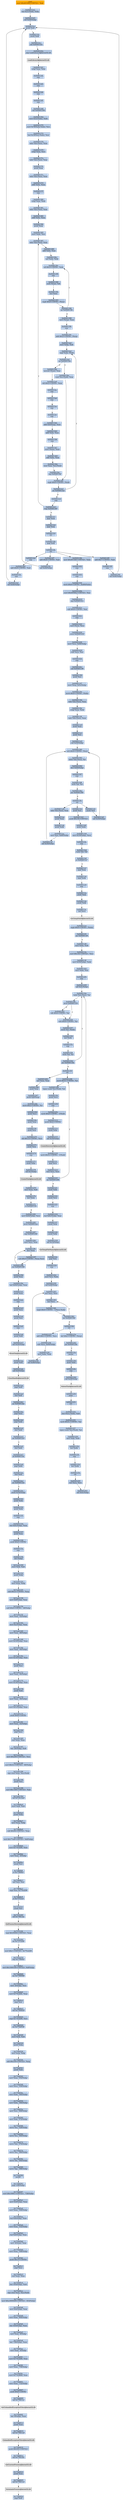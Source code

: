 digraph G {
node[shape=rectangle,style=filled,fillcolor=lightsteelblue,color=lightsteelblue]
bgcolor="transparent"
a0x004013ddmovl_0x401000UINT32_edi[label="start\nmovl $0x401000<UINT32>, %edi",fillcolor="orange",color="lightgrey"];
a0x004013e2leal_0x21edi__ebp[label="0x004013e2\nleal 0x21(%edi), %ebp"];
a0x004013e5call_0x44ebp_[label="0x004013e5\ncall 0x44(%ebp)"];
a0x004013capushl_edi[label="0x004013ca\npushl %edi"];
a0x004013cbpushl_edi[label="0x004013cb\npushl %edi"];
a0x004013cccall_0x0040143a[label="0x004013cc\ncall 0x0040143a"];
a0x0040143ajmp_LoadLibraryA_kernel32_dll[label="0x0040143a\njmp LoadLibraryA@kernel32.dll"];
LoadLibraryA_kernel32_dll[label="LoadLibraryA@kernel32.dll",fillcolor="lightgrey",color="lightgrey"];
a0x004013d1xchgl_eax_ebx[label="0x004013d1\nxchgl %eax, %ebx"];
a0x004013d2nop_[label="0x004013d2\nnop "];
a0x004013d3nop_[label="0x004013d3\nnop "];
a0x004013d4nop_[label="0x004013d4\nnop "];
a0x004013d5nop_[label="0x004013d5\nnop "];
a0x004013d6call_0x0040136d[label="0x004013d6\ncall 0x0040136d"];
a0x0040136dmovl_0x3cebx__edx[label="0x0040136d\nmovl 0x3c(%ebx), %edx"];
a0x00401370movl_0x78edxebx__esi[label="0x00401370\nmovl 0x78(%edx,%ebx), %esi"];
a0x00401374leal_0x18esiebx__esi[label="0x00401374\nleal 0x18(%esi,%ebx), %esi"];
a0x00401378lodsl_ds_esi__eax[label="0x00401378\nlodsl %ds:(%esi), %eax"];
a0x00401379xchgl_eax_ecx[label="0x00401379\nxchgl %eax, %ecx"];
a0x0040137alodsl_ds_esi__eax[label="0x0040137a\nlodsl %ds:(%esi), %eax"];
a0x0040137bpushl_eax[label="0x0040137b\npushl %eax"];
a0x0040137clodsl_ds_esi__eax[label="0x0040137c\nlodsl %ds:(%esi), %eax"];
a0x0040137daddl_ebx_eax[label="0x0040137d\naddl %ebx, %eax"];
a0x0040137fnop_[label="0x0040137f\nnop "];
a0x00401380xchgl_eax_edx[label="0x00401380\nxchgl %eax, %edx"];
a0x00401381lodsl_ds_esi__eax[label="0x00401381\nlodsl %ds:(%esi), %eax"];
a0x00401382addl_ebx_eax[label="0x00401382\naddl %ebx, %eax"];
a0x00401384pushl_eax[label="0x00401384\npushl %eax"];
a0x00401385movl_edx_esi[label="0x00401385\nmovl %edx, %esi"];
a0x00401387lodsl_ds_esi__eax[label="0x00401387\nlodsl %ds:(%esi), %eax"];
a0x00401388addl_ebx_eax[label="0x00401388\naddl %ebx, %eax"];
a0x0040138axorl_edx_edx[label="0x0040138a\nxorl %edx, %edx"];
a0x0040138croll_0x3UINT8_edx[label="0x0040138c\nroll $0x3<UINT8>, %edx"];
a0x0040138fnop_[label="0x0040138f\nnop "];
a0x00401390xorb_eax__dl[label="0x00401390\nxorb (%eax), %dl"];
a0x00401392incl_eax[label="0x00401392\nincl %eax"];
a0x00401393cmpb_0x0UINT8_eax_[label="0x00401393\ncmpb $0x0<UINT8>, (%eax)"];
a0x00401396jne_0x0040138c[label="0x00401396\njne 0x0040138c"];
a0x00401398movl_esp__eax[label="0x00401398\nmovl (%esp), %eax"];
a0x0040139bnop_[label="0x0040139b\nnop "];
a0x0040139caddl_0x2UINT8_esp_[label="0x0040139c\naddl $0x2<UINT8>, (%esp)"];
a0x004013a0movl_ebp_edi[label="0x004013a0\nmovl %ebp, %edi"];
a0x004013a2cmpl_edx_edi_[label="0x004013a2\ncmpl %edx, (%edi)"];
a0x004013a4jne_0x004013be[label="0x004013a4\njne 0x004013be"];
a0x004013bescasl_es_edi__eax[label="0x004013be\nscasl %es:(%edi), %eax"];
a0x004013bfcmpb_0x0UINT8_edi_[label="0x004013bf\ncmpb $0x0<UINT8>, (%edi)"];
a0x004013c2jne_0x004013a2[label="0x004013c2\njne 0x004013a2"];
a0x004013c4nop_[label="0x004013c4\nnop "];
a0x004013c5loop_0x00401387[label="0x004013c5\nloop 0x00401387"];
a0x004013a6movzwl_eax__eax[label="0x004013a6\nmovzwl (%eax), %eax"];
a0x004013a9shll_0x2UINT8_eax[label="0x004013a9\nshll $0x2<UINT8>, %eax"];
a0x004013acnop_[label="0x004013ac\nnop "];
a0x004013adnop_[label="0x004013ad\nnop "];
a0x004013aenop_[label="0x004013ae\nnop "];
a0x004013afnop_[label="0x004013af\nnop "];
a0x004013b0addl_0x4esp__eax[label="0x004013b0\naddl 0x4(%esp), %eax"];
a0x004013b4addl_ebx_eax[label="0x004013b4\naddl %ebx, %eax"];
a0x004013b6nop_[label="0x004013b6\nnop "];
a0x004013b7movl_eax__eax[label="0x004013b7\nmovl (%eax), %eax"];
a0x004013b9addl_ebx_eax[label="0x004013b9\naddl %ebx, %eax"];
a0x004013bbstosl_eax_es_edi_[label="0x004013bb\nstosl %eax, %es:(%edi)"];
a0x004013bcjmp_0x004013bf[label="0x004013bc\njmp 0x004013bf"];
a0x004013c7popl_eax[label="0x004013c7\npopl %eax"];
a0x004013c8popl_eax[label="0x004013c8\npopl %eax"];
a0x004013c9ret[label="0x004013c9\nret"];
a0x004013dbpopl_edi[label="0x004013db\npopl %edi"];
a0x004013dcret[label="0x004013dc\nret"];
a0x004013e8nop_[label="0x004013e8\nnop "];
a0x004013e9addl_0x9UINT8_edi[label="0x004013e9\naddl $0x9<UINT8>, %edi"];
a0x004013ecnop_[label="0x004013ec\nnop "];
a0x004013edcall_0x44ebp_[label="0x004013ed\ncall 0x44(%ebp)"];
a0x004013f0addl_0x7UINT8_edi[label="0x004013f0\naddl $0x7<UINT8>, %edi"];
a0x004013f3nop_[label="0x004013f3\nnop "];
a0x004013f4call_0x44ebp_[label="0x004013f4\ncall 0x44(%ebp)"];
a0x004013f7addl_0x8UINT8_edi[label="0x004013f7\naddl $0x8<UINT8>, %edi"];
a0x004013facall_0x44ebp_[label="0x004013fa\ncall 0x44(%ebp)"];
a0x004013fdmovl_0x401440UINT32_ebx[label="0x004013fd\nmovl $0x401440<UINT32>, %ebx"];
a0x00401402nop_[label="0x00401402\nnop "];
a0x00401403nop_[label="0x00401403\nnop "];
a0x00401404movb_0x0UINT8_0x400ebx_[label="0x00401404\nmovb $0x0<UINT8>, 0x400(%ebx)"];
a0x0040140bmovl_0x40566aUINT32_esi[label="0x0040140b\nmovl $0x40566a<UINT32>, %esi"];
a0x00401410jmp_0x0040141e[label="0x00401410\njmp 0x0040141e"];
a0x0040141esubl_0x4UINT8_esi[label="0x0040141e\nsubl $0x4<UINT8>, %esi"];
a0x00401421nop_[label="0x00401421\nnop "];
a0x00401422movl_esi__ecx[label="0x00401422\nmovl (%esi), %ecx"];
a0x00401424jecxz_0x00401433[label="0x00401424\njecxz 0x00401433"];
a0x00401426movl_ecx_0x64ebp_[label="0x00401426\nmovl %ecx, 0x64(%ebp)"];
a0x00401429subl_ecx_esi[label="0x00401429\nsubl %ecx, %esi"];
a0x0040142bnop_[label="0x0040142b\nnop "];
a0x0040142ccall_0x00401196[label="0x0040142c\ncall 0x00401196"];
a0x00401196pushl_esi[label="0x00401196\npushl %esi"];
a0x00401197movl_esp_0x5cebp_[label="0x00401197\nmovl %esp, 0x5c(%ebp)"];
a0x0040119amovb_0x0UINT8_ebx_[label="0x0040119a\nmovb $0x0<UINT8>, (%ebx)"];
a0x0040119dlodsl_ds_esi__eax[label="0x0040119d\nlodsl %ds:(%esi), %eax"];
a0x0040119exchgl_eax_edx[label="0x0040119e\nxchgl %eax, %edx"];
a0x0040119flodsl_ds_esi__eax[label="0x0040119f\nlodsl %ds:(%esi), %eax"];
a0x004011a0pushl_eax[label="0x004011a0\npushl %eax"];
a0x004011a1pushl_esi[label="0x004011a1\npushl %esi"];
a0x004011a2call_0x50ebp_[label="0x004011a2\ncall 0x50(%ebp)"];
a0x00401360rorb_0x4UINT8_esi_[label="0x00401360\nrorb $0x4<UINT8>, (%esi)"];
a0x00401363lodsb_ds_esi__al[label="0x00401363\nlodsb %ds:(%esi), %al"];
a0x00401364decl_0x64ebp_[label="0x00401364\ndecl 0x64(%ebp)"];
a0x00401367nop_[label="0x00401367\nnop "];
a0x00401368testb_al_al[label="0x00401368\ntestb %al, %al"];
a0x0040136ajne_0x00401360[label="0x0040136a\njne 0x00401360"];
a0x0040136cret[label="0x0040136c\nret"];
a0x004011a5pushl_esi[label="0x004011a5\npushl %esi"];
a0x004011a6call_0x50ebp_[label="0x004011a6\ncall 0x50(%ebp)"];
a0x004011a9lodsl_ds_esi__eax[label="0x004011a9\nlodsl %ds:(%esi), %eax"];
a0x004011aapushl_eax[label="0x004011aa\npushl %eax"];
a0x004011abpushl_edx[label="0x004011ab\npushl %edx"];
a0x004011acmovl_esi_0x60ebp_[label="0x004011ac\nmovl %esi, 0x60(%ebp)"];
a0x004011afcall_0x50ebp_[label="0x004011af\ncall 0x50(%ebp)"];
a0x004011b2pushl_esi[label="0x004011b2\npushl %esi"];
a0x004011b3pushl_0x1f4UINT32[label="0x004011b3\npushl $0x1f4<UINT32>"];
a0x004011b8pushl_ebx[label="0x004011b8\npushl %ebx"];
a0x004011b9movl_0x18ebp__ecx[label="0x004011b9\nmovl 0x18(%ebp), %ecx"];
a0x004011bcnop_[label="0x004011bc\nnop "];
a0x004011bdtestb_dl_dl[label="0x004011bd\ntestb %dl, %dl"];
a0x004011bfje_0x004011e7[label="0x004011bf\nje 0x004011e7"];
a0x004011e7popl_eax[label="0x004011e7\npopl %eax"];
a0x004011e8popl_edx[label="0x004011e8\npopl %edx"];
a0x004011e9nop_[label="0x004011e9\nnop "];
a0x004011eapushl_eax[label="0x004011ea\npushl %eax"];
a0x004011ebpushl_edx[label="0x004011eb\npushl %edx"];
a0x004011eccall_ecx[label="0x004011ec\ncall %ecx"];
GetTempPathA_kernel32_dll[label="GetTempPathA@kernel32.dll",fillcolor="lightgrey",color="lightgrey"];
a0x004011eecmpb_0x0UINT8_ebx_[label="0x004011ee\ncmpb $0x0<UINT8>, (%ebx)"];
a0x004011f1jne_0x004011f8[label="0x004011f1\njne 0x004011f8"];
a0x004011f8movl_ebx_edi[label="0x004011f8\nmovl %ebx, %edi"];
a0x004011famovl_0x1f4UINT32_ecx[label="0x004011fa\nmovl $0x1f4<UINT32>, %ecx"];
a0x004011ffmovl_0x54ebp__edx[label="0x004011ff\nmovl 0x54(%ebp), %edx"];
a0x00401202movl_ebx_esi[label="0x00401202\nmovl %ebx, %esi"];
a0x00401204nop_[label="0x00401204\nnop "];
a0x00401205call_0x4cebp_[label="0x00401205\ncall 0x4c(%ebp)"];
a0x0040134elodsb_ds_esi__al[label="0x0040134e\nlodsb %ds:(%esi), %al"];
a0x0040134fjecxz_0x00401354[label="0x0040134f\njecxz 0x00401354"];
a0x00401351rolb_0x4UINT8_al[label="0x00401351\nrolb $0x4<UINT8>, %al"];
a0x00401354rorb_0x4UINT8_al[label="0x00401354\nrorb $0x4<UINT8>, %al"];
a0x00401357movb_al_edx_[label="0x00401357\nmovb %al, (%edx)"];
a0x00401359incl_edx[label="0x00401359\nincl %edx"];
a0x0040135anop_[label="0x0040135a\nnop "];
a0x0040135btestb_al_al[label="0x0040135b\ntestb %al, %al"];
a0x0040135djne_0x0040134e[label="0x0040135d\njne 0x0040134e"];
a0x0040135fret[label="0x0040135f\nret"];
a0x00401208movb_0x5cUINT8_al[label="0x00401208\nmovb $0x5c<UINT8>, %al"];
a0x0040120arepnz_scasb_es_edi__al[label="0x0040120a\nrepnz scasb %es:(%edi), %al"];
a0x0040120cpushl_ecx[label="0x0040120c\npushl %ecx"];
a0x0040120dnop_[label="0x0040120d\nnop "];
a0x0040120emovb_0x0UINT8__1edi_[label="0x0040120e\nmovb $0x0<UINT8>, -1(%edi)"];
a0x00401212pushl_0x0UINT8[label="0x00401212\npushl $0x0<UINT8>"];
a0x00401214pushl_ebx[label="0x00401214\npushl %ebx"];
a0x00401215call_0x34ebp_[label="0x00401215\ncall 0x34(%ebp)"];
CreateDirectoryA_kernel32_dll[label="CreateDirectoryA@kernel32.dll",fillcolor="lightgrey",color="lightgrey"];
a0x00401218movb_0x5cUINT8__1edi_[label="0x00401218\nmovb $0x5c<UINT8>, -1(%edi)"];
a0x0040121cpopl_ecx[label="0x0040121c\npopl %ecx"];
a0x0040121dtestl_ecx_ecx[label="0x0040121d\ntestl %ecx, %ecx"];
a0x0040121fjne_0x00401208[label="0x0040121f\njne 0x00401208"];
a0x00401221pushl_ebx[label="0x00401221\npushl %ebx"];
a0x00401222pushl_ecx[label="0x00401222\npushl %ecx"];
a0x00401223nop_[label="0x00401223\nnop "];
a0x00401224leal_0x6cebp__eax[label="0x00401224\nleal 0x6c(%ebp), %eax"];
a0x00401227pushl_eax[label="0x00401227\npushl %eax"];
a0x00401228pushl_ebx[label="0x00401228\npushl %ebx"];
a0x00401229call_0x14ebp_[label="0x00401229\ncall 0x14(%ebp)"];
GetTempFileNameA_kernel32_dll[label="GetTempFileNameA@kernel32.dll",fillcolor="lightgrey",color="lightgrey"];
a0x0040122cpopl_esi[label="0x0040122c\npopl %esi"];
a0x0040122dnop_[label="0x0040122d\nnop "];
a0x0040122emovl_esi_edx[label="0x0040122e\nmovl %esi, %edx"];
a0x00401230call_0x48ebp_[label="0x00401230\ncall 0x48(%ebp)"];
a0x00401343xorl_ecx_ecx[label="0x00401343\nxorl %ecx, %ecx"];
a0x00401345incl_ecx[label="0x00401345\nincl %ecx"];
a0x00401346cmpb_0x0UINT8__1ecxedx_[label="0x00401346\ncmpb $0x0<UINT8>, -1(%ecx,%edx)"];
a0x0040134bjne_0x00401345[label="0x0040134b\njne 0x00401345"];
a0x0040134dret[label="0x0040134d\nret"];
a0x00401233addl_0xcUINT8_ecx[label="0x00401233\naddl $0xc<UINT8>, %ecx"];
a0x00401236subl_ecx_0x64ebp_[label="0x00401236\nsubl %ecx, 0x64(%ebp)"];
a0x00401239movl_ebx_edx[label="0x00401239\nmovl %ebx, %edx"];
a0x0040123bcall_0x48ebp_[label="0x0040123b\ncall 0x48(%ebp)"];
a0x0040123eshrl_0xcUINT8_esp_[label="0x0040123e\nshrl $0xc<UINT8>, (%esp)"];
a0x00401242jae_0x0040124a[label="0x00401242\njae 0x0040124a"];
a0x0040124apusha_[label="0x0040124a\npusha "];
a0x0040124bpushl_ebx[label="0x0040124b\npushl %ebx"];
a0x0040124cnop_[label="0x0040124c\nnop "];
a0x0040124dcall_0x28ebp_[label="0x0040124d\ncall 0x28(%ebp)"];
DeleteFileA_kernel32_dll[label="DeleteFileA@kernel32.dll",fillcolor="lightgrey",color="lightgrey"];
a0x00401250popa_[label="0x00401250\npopa "];
a0x00401251std_[label="0x00401251\nstd "];
a0x00401252leal_ecxedx__edi[label="0x00401252\nleal (%ecx,%edx), %edi"];
a0x00401255movb_0x5cUINT8_al[label="0x00401255\nmovb $0x5c<UINT8>, %al"];
a0x00401257repnz_scasb_es_edi__al[label="0x00401257\nrepnz scasb %es:(%edi), %al"];
a0x00401259movl_edi_edx[label="0x00401259\nmovl %edi, %edx"];
a0x0040125bincl_edx[label="0x0040125b\nincl %edx"];
a0x0040125cnop_[label="0x0040125c\nnop "];
a0x0040125dincl_edx[label="0x0040125d\nincl %edx"];
a0x0040125ecld_[label="0x0040125e\ncld "];
a0x0040125fxorl_ecx_ecx[label="0x0040125f\nxorl %ecx, %ecx"];
a0x00401261call_0x4cebp_[label="0x00401261\ncall 0x4c(%ebp)"];
a0x00401264xorl_eax_eax[label="0x00401264\nxorl %eax, %eax"];
a0x00401266pushl_eax[label="0x00401266\npushl %eax"];
a0x00401267pushl_0x8esp_[label="0x00401267\npushl 0x8(%esp)"];
a0x0040126bmovb_0x2UINT8_cl[label="0x0040126b\nmovb $0x2<UINT8>, %cl"];
a0x0040126dpushl_ecx[label="0x0040126d\npushl %ecx"];
a0x0040126epushl_eax[label="0x0040126e\npushl %eax"];
a0x0040126fpushl_ecx[label="0x0040126f\npushl %ecx"];
a0x00401270shll_0x1dUINT8_ecx[label="0x00401270\nshll $0x1d<UINT8>, %ecx"];
a0x00401273pushl_ecx[label="0x00401273\npushl %ecx"];
a0x00401274nop_[label="0x00401274\nnop "];
a0x00401275pushl_ebx[label="0x00401275\npushl %ebx"];
a0x00401276call_0xcebp_[label="0x00401276\ncall 0xc(%ebp)"];
CreateFileA_kernel32_dll[label="CreateFileA@kernel32.dll",fillcolor="lightgrey",color="lightgrey"];
a0x00401279movl_eax_edi[label="0x00401279\nmovl %eax, %edi"];
a0x0040127bincl_eax[label="0x0040127b\nincl %eax"];
a0x0040127cje_0x0040133e[label="0x0040127c\nje 0x0040133e"];
a0x00401282movl_0x64ebp__ecx[label="0x00401282\nmovl 0x64(%ebp), %ecx"];
a0x00401285jecxz_0x004012aa[label="0x00401285\njecxz 0x004012aa"];
a0x00401287jmp_0x00401294[label="0x00401287\njmp 0x00401294"];
a0x00401294movl_ecx_eax[label="0x00401294\nmovl %ecx, %eax"];
a0x00401296decl_eax[label="0x00401296\ndecl %eax"];
a0x00401297rorb_0x3UINT8_eaxesi_[label="0x00401297\nrorb $0x3<UINT8>, (%eax,%esi)"];
a0x0040129bjne_0x00401296[label="0x0040129b\njne 0x00401296"];
a0x0040129dpushl_eax[label="0x0040129d\npushl %eax"];
a0x0040129eleal_0x64ebp__eax[label="0x0040129e\nleal 0x64(%ebp), %eax"];
a0x004012a1pushl_eax[label="0x004012a1\npushl %eax"];
a0x004012a2nop_[label="0x004012a2\nnop "];
a0x004012a3pushl_ecx[label="0x004012a3\npushl %ecx"];
a0x004012a4pushl_esi[label="0x004012a4\npushl %esi"];
a0x004012a5nop_[label="0x004012a5\nnop "];
a0x004012a6pushl_edi[label="0x004012a6\npushl %edi"];
a0x004012a7call_0x24ebp_[label="0x004012a7\ncall 0x24(%ebp)"];
WriteFile_kernel32_dll[label="WriteFile@kernel32.dll",fillcolor="lightgrey",color="lightgrey"];
a0x004012aapushl_edi[label="0x004012aa\npushl %edi"];
a0x004012abcall_0x4ebp_[label="0x004012ab\ncall 0x4(%ebp)"];
CloseHandle_kernel32_dll[label="CloseHandle@kernel32.dll",fillcolor="lightgrey",color="lightgrey"];
a0x004012aepopl_edi[label="0x004012ae\npopl %edi"];
a0x004012afshrl_edi[label="0x004012af\nshrl %edi"];
a0x004012b1jae_0x004012be[label="0x004012b1\njae 0x004012be"];
a0x004012bepopl_eax[label="0x004012be\npopl %eax"];
a0x004012bfpopl_edx[label="0x004012bf\npopl %edx"];
a0x004012c0shrl_edi[label="0x004012c0\nshrl %edi"];
a0x004012c2jae_0x004012e5[label="0x004012c2\njae 0x004012e5"];
a0x004012e5shrl_edi[label="0x004012e5\nshrl %edi"];
a0x004012e7jb_0x0040133e[label="0x004012e7\njb 0x0040133e"];
a0x004012e9popl_edx[label="0x004012e9\npopl %edx"];
a0x004012eashrl_edi[label="0x004012ea\nshrl %edi"];
a0x004012ecjae_0x0040132e[label="0x004012ec\njae 0x0040132e"];
a0x0040132epushl_0x54ebp_[label="0x0040132e\npushl 0x54(%ebp)"];
a0x00401331pushl_edx[label="0x00401331\npushl %edx"];
a0x00401332pushl_ebx[label="0x00401332\npushl %ebx"];
a0x00401333nop_[label="0x00401333\nnop "];
a0x00401334leal_0x6cebp__eax[label="0x00401334\nleal 0x6c(%ebp), %eax"];
a0x00401337pushl_eax[label="0x00401337\npushl %eax"];
a0x00401338pushl_0x0UINT8[label="0x00401338\npushl $0x0<UINT8>"];
a0x0040133anop_[label="0x0040133a\nnop "];
a0x0040133bcall_ebp_[label="0x0040133b\ncall (%ebp)"];
a0x7ca41150movl_edi_edi[label="0x7ca41150\nmovl %edi, %edi"];
a0x7ca41152pushl_ebp[label="0x7ca41152\npushl %ebp"];
a0x7ca41153movl_esp_ebp[label="0x7ca41153\nmovl %esp, %ebp"];
a0x7ca41155subl_0x3cUINT8_esp[label="0x7ca41155\nsubl $0x3c<UINT8>, %esp"];
a0x7ca41158movl_0x8ebp__eax[label="0x7ca41158\nmovl 0x8(%ebp), %eax"];
a0x7ca4115bandl_0x0UINT8__28ebp_[label="0x7ca4115b\nandl $0x0<UINT8>, -28(%ebp)"];
a0x7ca4115fmovl_eax__52ebp_[label="0x7ca4115f\nmovl %eax, -52(%ebp)"];
a0x7ca41162movl_0xcebp__eax[label="0x7ca41162\nmovl 0xc(%ebp), %eax"];
a0x7ca41165movl_eax__48ebp_[label="0x7ca41165\nmovl %eax, -48(%ebp)"];
a0x7ca41168movl_0x10ebp__eax[label="0x7ca41168\nmovl 0x10(%ebp), %eax"];
a0x7ca4116bmovl_eax__44ebp_[label="0x7ca4116b\nmovl %eax, -44(%ebp)"];
a0x7ca4116emovl_0x14ebp__eax[label="0x7ca4116e\nmovl 0x14(%ebp), %eax"];
a0x7ca41171pushl_esi[label="0x7ca41171\npushl %esi"];
a0x7ca41172movl_eax__40ebp_[label="0x7ca41172\nmovl %eax, -40(%ebp)"];
a0x7ca41175movl_0x18ebp__eax[label="0x7ca41175\nmovl 0x18(%ebp), %eax"];
a0x7ca41178pushl_edi[label="0x7ca41178\npushl %edi"];
a0x7ca41179movl_eax__36ebp_[label="0x7ca41179\nmovl %eax, -36(%ebp)"];
a0x7ca4117cmovl_0x1cebp__eax[label="0x7ca4117c\nmovl 0x1c(%ebp), %eax"];
a0x7ca4117fpushl_0x6UINT8[label="0x7ca4117f\npushl $0x6<UINT8>"];
a0x7ca41181movl_eax__32ebp_[label="0x7ca41181\nmovl %eax, -32(%ebp)"];
a0x7ca41184popl_ecx[label="0x7ca41184\npopl %ecx"];
a0x7ca41185xorl_eax_eax[label="0x7ca41185\nxorl %eax, %eax"];
a0x7ca41187leal__24ebp__edi[label="0x7ca41187\nleal -24(%ebp), %edi"];
a0x7ca4118amovl_0x200UINT32_esi[label="0x7ca4118a\nmovl $0x200<UINT32>, %esi"];
a0x7ca4118fmovl_0x3cUINT32__60ebp_[label="0x7ca4118f\nmovl $0x3c<UINT32>, -60(%ebp)"];
a0x7ca41196repz_stosl_eax_es_edi_[label="0x7ca41196\nrepz stosl %eax, %es:(%edi)"];
a0x7ca41198pushl_esi[label="0x7ca41198\npushl %esi"];
a0x7ca41199movl_0x1400UINT32_edi[label="0x7ca41199\nmovl $0x1400<UINT32>, %edi"];
a0x7ca4119ecall_0x7c9c1be0[label="0x7ca4119e\ncall 0x7c9c1be0"];
a0x77f668a4movl_edi_edi[label="0x77f668a4\nmovl %edi, %edi"];
a0x77f668a6pushl_ebp[label="0x77f668a6\npushl %ebp"];
a0x77f668a7movl_esp_ebp[label="0x77f668a7\nmovl %esp, %ebp"];
a0x77f668a9subl_0x94UINT32_esp[label="0x77f668a9\nsubl $0x94<UINT32>, %esp"];
a0x77f668aftestl_0x77edfUINT32_0x8ebp_[label="0x77f668af\ntestl $0x77edf<UINT32>, 0x8(%ebp)"];
a0x77f668b6movl_0x77fcd280_eax[label="0x77f668b6\nmovl 0x77fcd280, %eax"];
a0x77f668bbmovl_eax__4ebp_[label="0x77f668bb\nmovl %eax, -4(%ebp)"];
a0x77f668bepushl_esi[label="0x77f668be\npushl %esi"];
a0x77f668bfje_0x77f668cf[label="0x77f668bf\nje 0x77f668cf"];
a0x77f668c1xorl_esi_esi[label="0x77f668c1\nxorl %esi, %esi"];
a0x77f668c3cmpl_esi_0x77fcd290[label="0x77f668c3\ncmpl %esi, 0x77fcd290"];
a0x77f668c9je_0x77f721ef[label="0x77f668c9\nje 0x77f721ef"];
a0x77f721efpushl_esi[label="0x77f721ef\npushl %esi"];
a0x77f721f0call_0x77f613ac[label="0x77f721f0\ncall 0x77f613ac"];
GetProcessVersion_kernel32_dll[label="GetProcessVersion@kernel32.dll",fillcolor="lightgrey",color="lightgrey"];
a0x77f721f6cmpl_0x50000UINT32_eax[label="0x77f721f6\ncmpl $0x50000<UINT32>, %eax"];
a0x77f721fbjae_0x77f72266[label="0x77f721fb\njae 0x77f72266"];
a0x77f72266movl_0x1UINT32_0x77fcd290[label="0x77f72266\nmovl $0x1<UINT32>, 0x77fcd290"];
a0x77f72270jmp_0x77f668cf[label="0x77f72270\njmp 0x77f668cf"];
a0x77f668cftestl_0x1000100UINT32_0x8ebp_[label="0x77f668cf\ntestl $0x1000100<UINT32>, 0x8(%ebp)"];
a0x77f668d6jne_0x77f80908[label="0x77f668d6\njne 0x77f80908"];
a0x77f668dcmovl__4ebp__ecx[label="0x77f668dc\nmovl -4(%ebp), %ecx"];
a0x77f668dfmovl_0x77fcd28c_eax[label="0x77f668df\nmovl 0x77fcd28c, %eax"];
a0x77f668e4popl_esi[label="0x77f668e4\npopl %esi"];
a0x77f668e5call_0x77f64020[label="0x77f668e5\ncall 0x77f64020"];
a0x77f64020cmpl_0x77fcd280_ecx[label="0x77f64020\ncmpl 0x77fcd280, %ecx"];
a0x77f64026jne_0x77fa6536[label="0x77f64026\njne 0x77fa6536"];
a0x77fa6536movl_edi_edi[label="0x77fa6536\nmovl %edi, %edi"];
a0x77fa6538pushl_ebp[label="0x77fa6538\npushl %ebp"];
a0x77fa6539movl_esp_ebp[label="0x77fa6539\nmovl %esp, %ebp"];
a0x77fa653bsubl_0x330UINT32_esp[label="0x77fa653b\nsubl $0x330<UINT32>, %esp"];
a0x77fa6541pushl_edi[label="0x77fa6541\npushl %edi"];
a0x77fa6542movl_eax__552ebp_[label="0x77fa6542\nmovl %eax, -552(%ebp)"];
a0x77fa6548movl_ecx__556ebp_[label="0x77fa6548\nmovl %ecx, -556(%ebp)"];
a0x77fa654emovl_edx__560ebp_[label="0x77fa654e\nmovl %edx, -560(%ebp)"];
a0x77fa6554movl_ebx__564ebp_[label="0x77fa6554\nmovl %ebx, -564(%ebp)"];
a0x77fa655amovl_esi__568ebp_[label="0x77fa655a\nmovl %esi, -568(%ebp)"];
a0x77fa6560movl_edi__572ebp_[label="0x77fa6560\nmovl %edi, -572(%ebp)"];
a0x77fa6566movw_ss__528ebp_[label="0x77fa6566\nmovw %ss, -528(%ebp)"];
a0x77fa656dmovw_cs__540ebp_[label="0x77fa656d\nmovw %cs, -540(%ebp)"];
a0x77fa6574movw_ds__576ebp_[label="0x77fa6574\nmovw %ds, -576(%ebp)"];
a0x77fa657bmovw_es__580ebp_[label="0x77fa657b\nmovw %es, -580(%ebp)"];
a0x77fa6582movw_fs__584ebp_[label="0x77fa6582\nmovw %fs, -584(%ebp)"];
a0x77fa6589movw_gs__588ebp_[label="0x77fa6589\nmovw %gs, -588(%ebp)"];
a0x77fa6590pushfl_[label="0x77fa6590\npushfl "];
a0x77fa6591popl__536ebp_[label="0x77fa6591\npopl -536(%ebp)"];
a0x77fa6597movl_0x10001UINT32__728ebp_[label="0x77fa6597\nmovl $0x10001<UINT32>, -728(%ebp)"];
a0x77fa65a1movl_0x4ebp__eax[label="0x77fa65a1\nmovl 0x4(%ebp), %eax"];
a0x77fa65a4movl_eax__544ebp_[label="0x77fa65a4\nmovl %eax, -544(%ebp)"];
a0x77fa65aaleal_0x4ebp__eax[label="0x77fa65aa\nleal 0x4(%ebp), %eax"];
a0x77fa65admovl_eax__532ebp_[label="0x77fa65ad\nmovl %eax, -532(%ebp)"];
a0x77fa65b3leal_0x4ebp__eax[label="0x77fa65b3\nleal 0x4(%ebp), %eax"];
a0x77fa65b6movl__4eax__eax[label="0x77fa65b6\nmovl -4(%eax), %eax"];
a0x77fa65b9movl_eax__548ebp_[label="0x77fa65b9\nmovl %eax, -548(%ebp)"];
a0x77fa65bfpushl_0x14UINT8[label="0x77fa65bf\npushl $0x14<UINT8>"];
a0x77fa65c1popl_ecx[label="0x77fa65c1\npopl %ecx"];
a0x77fa65c2xorl_eax_eax[label="0x77fa65c2\nxorl %eax, %eax"];
a0x77fa65c4leal__816ebp__edi[label="0x77fa65c4\nleal -816(%ebp), %edi"];
a0x77fa65carepz_stosl_eax_es_edi_[label="0x77fa65ca\nrepz stosl %eax, %es:(%edi)"];
a0x77fa65ccmovl_0xc0000409UINT32__816ebp_[label="0x77fa65cc\nmovl $0xc0000409<UINT32>, -816(%ebp)"];
a0x77fa65d6movl_0x4ebp__eax[label="0x77fa65d6\nmovl 0x4(%ebp), %eax"];
a0x77fa65d9movl_eax__804ebp_[label="0x77fa65d9\nmovl %eax, -804(%ebp)"];
a0x77fa65dfleal__816ebp__eax[label="0x77fa65df\nleal -816(%ebp), %eax"];
a0x77fa65e5movl_eax__8ebp_[label="0x77fa65e5\nmovl %eax, -8(%ebp)"];
a0x77fa65e8leal__728ebp__eax[label="0x77fa65e8\nleal -728(%ebp), %eax"];
a0x77fa65eemovl_eax__4ebp_[label="0x77fa65ee\nmovl %eax, -4(%ebp)"];
a0x77fa65f1movl_0x77fcd280_eax[label="0x77fa65f1\nmovl 0x77fcd280, %eax"];
a0x77fa65f6movl_eax__736ebp_[label="0x77fa65f6\nmovl %eax, -736(%ebp)"];
a0x77fa65fcmovl_0x77fcd6b8_eax[label="0x77fa65fc\nmovl 0x77fcd6b8, %eax"];
a0x77fa6601movl_eax__732ebp_[label="0x77fa6601\nmovl %eax, -732(%ebp)"];
a0x77fa6607pushl_0x0UINT8[label="0x77fa6607\npushl $0x0<UINT8>"];
a0x77fa6609call_0x77f611cc[label="0x77fa6609\ncall 0x77f611cc"];
SetUnhandledExceptionFilter_kernel32_dll[label="SetUnhandledExceptionFilter@kernel32.dll",fillcolor="lightgrey",color="lightgrey"];
a0x77fa660fleal__8ebp__eax[label="0x77fa660f\nleal -8(%ebp), %eax"];
a0x77fa6612pushl_eax[label="0x77fa6612\npushl %eax"];
a0x77fa6613call_0x77f611c8[label="0x77fa6613\ncall 0x77f611c8"];
UnhandledExceptionFilter_kernel32_dll[label="UnhandledExceptionFilter@kernel32.dll",fillcolor="lightgrey",color="lightgrey"];
a0x77fa6619pushl_0x502UINT32[label="0x77fa6619\npushl $0x502<UINT32>"];
a0x77fa661ecall_0x77f6145c[label="0x77fa661e\ncall 0x77f6145c"];
GetCurrentProcess_kernel32_dll[label="GetCurrentProcess@kernel32.dll",fillcolor="lightgrey",color="lightgrey"];
a0x77fa6624pushl_eax[label="0x77fa6624\npushl %eax"];
a0x77fa6625call_0x77f611c4[label="0x77fa6625\ncall 0x77f611c4"];
TerminateProcess_kernel32_dll[label="TerminateProcess@kernel32.dll",fillcolor="lightgrey",color="lightgrey"];
a0x77fa662bpopl_edi[label="0x77fa662b\npopl %edi"];
a0x004013ddmovl_0x401000UINT32_edi -> a0x004013e2leal_0x21edi__ebp [color="#000000"];
a0x004013e2leal_0x21edi__ebp -> a0x004013e5call_0x44ebp_ [color="#000000"];
a0x004013e5call_0x44ebp_ -> a0x004013capushl_edi [color="#000000"];
a0x004013capushl_edi -> a0x004013cbpushl_edi [color="#000000"];
a0x004013cbpushl_edi -> a0x004013cccall_0x0040143a [color="#000000"];
a0x004013cccall_0x0040143a -> a0x0040143ajmp_LoadLibraryA_kernel32_dll [color="#000000"];
a0x0040143ajmp_LoadLibraryA_kernel32_dll -> LoadLibraryA_kernel32_dll [color="#000000"];
LoadLibraryA_kernel32_dll -> a0x004013d1xchgl_eax_ebx [color="#000000"];
a0x004013d1xchgl_eax_ebx -> a0x004013d2nop_ [color="#000000"];
a0x004013d2nop_ -> a0x004013d3nop_ [color="#000000"];
a0x004013d3nop_ -> a0x004013d4nop_ [color="#000000"];
a0x004013d4nop_ -> a0x004013d5nop_ [color="#000000"];
a0x004013d5nop_ -> a0x004013d6call_0x0040136d [color="#000000"];
a0x004013d6call_0x0040136d -> a0x0040136dmovl_0x3cebx__edx [color="#000000"];
a0x0040136dmovl_0x3cebx__edx -> a0x00401370movl_0x78edxebx__esi [color="#000000"];
a0x00401370movl_0x78edxebx__esi -> a0x00401374leal_0x18esiebx__esi [color="#000000"];
a0x00401374leal_0x18esiebx__esi -> a0x00401378lodsl_ds_esi__eax [color="#000000"];
a0x00401378lodsl_ds_esi__eax -> a0x00401379xchgl_eax_ecx [color="#000000"];
a0x00401379xchgl_eax_ecx -> a0x0040137alodsl_ds_esi__eax [color="#000000"];
a0x0040137alodsl_ds_esi__eax -> a0x0040137bpushl_eax [color="#000000"];
a0x0040137bpushl_eax -> a0x0040137clodsl_ds_esi__eax [color="#000000"];
a0x0040137clodsl_ds_esi__eax -> a0x0040137daddl_ebx_eax [color="#000000"];
a0x0040137daddl_ebx_eax -> a0x0040137fnop_ [color="#000000"];
a0x0040137fnop_ -> a0x00401380xchgl_eax_edx [color="#000000"];
a0x00401380xchgl_eax_edx -> a0x00401381lodsl_ds_esi__eax [color="#000000"];
a0x00401381lodsl_ds_esi__eax -> a0x00401382addl_ebx_eax [color="#000000"];
a0x00401382addl_ebx_eax -> a0x00401384pushl_eax [color="#000000"];
a0x00401384pushl_eax -> a0x00401385movl_edx_esi [color="#000000"];
a0x00401385movl_edx_esi -> a0x00401387lodsl_ds_esi__eax [color="#000000"];
a0x00401387lodsl_ds_esi__eax -> a0x00401388addl_ebx_eax [color="#000000"];
a0x00401388addl_ebx_eax -> a0x0040138axorl_edx_edx [color="#000000"];
a0x0040138axorl_edx_edx -> a0x0040138croll_0x3UINT8_edx [color="#000000"];
a0x0040138croll_0x3UINT8_edx -> a0x0040138fnop_ [color="#000000"];
a0x0040138fnop_ -> a0x00401390xorb_eax__dl [color="#000000"];
a0x00401390xorb_eax__dl -> a0x00401392incl_eax [color="#000000"];
a0x00401392incl_eax -> a0x00401393cmpb_0x0UINT8_eax_ [color="#000000"];
a0x00401393cmpb_0x0UINT8_eax_ -> a0x00401396jne_0x0040138c [color="#000000"];
a0x00401396jne_0x0040138c -> a0x0040138croll_0x3UINT8_edx [color="#000000",label="T"];
a0x00401396jne_0x0040138c -> a0x00401398movl_esp__eax [color="#000000",label="F"];
a0x00401398movl_esp__eax -> a0x0040139bnop_ [color="#000000"];
a0x0040139bnop_ -> a0x0040139caddl_0x2UINT8_esp_ [color="#000000"];
a0x0040139caddl_0x2UINT8_esp_ -> a0x004013a0movl_ebp_edi [color="#000000"];
a0x004013a0movl_ebp_edi -> a0x004013a2cmpl_edx_edi_ [color="#000000"];
a0x004013a2cmpl_edx_edi_ -> a0x004013a4jne_0x004013be [color="#000000"];
a0x004013a4jne_0x004013be -> a0x004013bescasl_es_edi__eax [color="#000000",label="T"];
a0x004013bescasl_es_edi__eax -> a0x004013bfcmpb_0x0UINT8_edi_ [color="#000000"];
a0x004013bfcmpb_0x0UINT8_edi_ -> a0x004013c2jne_0x004013a2 [color="#000000"];
a0x004013c2jne_0x004013a2 -> a0x004013a2cmpl_edx_edi_ [color="#000000",label="T"];
a0x004013c2jne_0x004013a2 -> a0x004013c4nop_ [color="#000000",label="F"];
a0x004013c4nop_ -> a0x004013c5loop_0x00401387 [color="#000000"];
a0x004013c5loop_0x00401387 -> a0x00401387lodsl_ds_esi__eax [color="#000000",label="T"];
a0x004013a4jne_0x004013be -> a0x004013a6movzwl_eax__eax [color="#000000",label="F"];
a0x004013a6movzwl_eax__eax -> a0x004013a9shll_0x2UINT8_eax [color="#000000"];
a0x004013a9shll_0x2UINT8_eax -> a0x004013acnop_ [color="#000000"];
a0x004013acnop_ -> a0x004013adnop_ [color="#000000"];
a0x004013adnop_ -> a0x004013aenop_ [color="#000000"];
a0x004013aenop_ -> a0x004013afnop_ [color="#000000"];
a0x004013afnop_ -> a0x004013b0addl_0x4esp__eax [color="#000000"];
a0x004013b0addl_0x4esp__eax -> a0x004013b4addl_ebx_eax [color="#000000"];
a0x004013b4addl_ebx_eax -> a0x004013b6nop_ [color="#000000"];
a0x004013b6nop_ -> a0x004013b7movl_eax__eax [color="#000000"];
a0x004013b7movl_eax__eax -> a0x004013b9addl_ebx_eax [color="#000000"];
a0x004013b9addl_ebx_eax -> a0x004013bbstosl_eax_es_edi_ [color="#000000"];
a0x004013bbstosl_eax_es_edi_ -> a0x004013bcjmp_0x004013bf [color="#000000"];
a0x004013bcjmp_0x004013bf -> a0x004013bfcmpb_0x0UINT8_edi_ [color="#000000"];
a0x004013c5loop_0x00401387 -> a0x004013c7popl_eax [color="#000000",label="F"];
a0x004013c7popl_eax -> a0x004013c8popl_eax [color="#000000"];
a0x004013c8popl_eax -> a0x004013c9ret [color="#000000"];
a0x004013c9ret -> a0x004013dbpopl_edi [color="#000000"];
a0x004013dbpopl_edi -> a0x004013dcret [color="#000000"];
a0x004013dcret -> a0x004013e8nop_ [color="#000000"];
a0x004013e8nop_ -> a0x004013e9addl_0x9UINT8_edi [color="#000000"];
a0x004013e9addl_0x9UINT8_edi -> a0x004013ecnop_ [color="#000000"];
a0x004013ecnop_ -> a0x004013edcall_0x44ebp_ [color="#000000"];
a0x004013edcall_0x44ebp_ -> a0x004013capushl_edi [color="#000000"];
a0x004013dcret -> a0x004013f0addl_0x7UINT8_edi [color="#000000"];
a0x004013f0addl_0x7UINT8_edi -> a0x004013f3nop_ [color="#000000"];
a0x004013f3nop_ -> a0x004013f4call_0x44ebp_ [color="#000000"];
a0x004013f4call_0x44ebp_ -> a0x004013capushl_edi [color="#000000"];
a0x004013dcret -> a0x004013f7addl_0x8UINT8_edi [color="#000000"];
a0x004013f7addl_0x8UINT8_edi -> a0x004013facall_0x44ebp_ [color="#000000"];
a0x004013facall_0x44ebp_ -> a0x004013capushl_edi [color="#000000"];
a0x004013dcret -> a0x004013fdmovl_0x401440UINT32_ebx [color="#000000"];
a0x004013fdmovl_0x401440UINT32_ebx -> a0x00401402nop_ [color="#000000"];
a0x00401402nop_ -> a0x00401403nop_ [color="#000000"];
a0x00401403nop_ -> a0x00401404movb_0x0UINT8_0x400ebx_ [color="#000000"];
a0x00401404movb_0x0UINT8_0x400ebx_ -> a0x0040140bmovl_0x40566aUINT32_esi [color="#000000"];
a0x0040140bmovl_0x40566aUINT32_esi -> a0x00401410jmp_0x0040141e [color="#000000"];
a0x00401410jmp_0x0040141e -> a0x0040141esubl_0x4UINT8_esi [color="#000000"];
a0x0040141esubl_0x4UINT8_esi -> a0x00401421nop_ [color="#000000"];
a0x00401421nop_ -> a0x00401422movl_esi__ecx [color="#000000"];
a0x00401422movl_esi__ecx -> a0x00401424jecxz_0x00401433 [color="#000000"];
a0x00401424jecxz_0x00401433 -> a0x00401426movl_ecx_0x64ebp_ [color="#000000",label="F"];
a0x00401426movl_ecx_0x64ebp_ -> a0x00401429subl_ecx_esi [color="#000000"];
a0x00401429subl_ecx_esi -> a0x0040142bnop_ [color="#000000"];
a0x0040142bnop_ -> a0x0040142ccall_0x00401196 [color="#000000"];
a0x0040142ccall_0x00401196 -> a0x00401196pushl_esi [color="#000000"];
a0x00401196pushl_esi -> a0x00401197movl_esp_0x5cebp_ [color="#000000"];
a0x00401197movl_esp_0x5cebp_ -> a0x0040119amovb_0x0UINT8_ebx_ [color="#000000"];
a0x0040119amovb_0x0UINT8_ebx_ -> a0x0040119dlodsl_ds_esi__eax [color="#000000"];
a0x0040119dlodsl_ds_esi__eax -> a0x0040119exchgl_eax_edx [color="#000000"];
a0x0040119exchgl_eax_edx -> a0x0040119flodsl_ds_esi__eax [color="#000000"];
a0x0040119flodsl_ds_esi__eax -> a0x004011a0pushl_eax [color="#000000"];
a0x004011a0pushl_eax -> a0x004011a1pushl_esi [color="#000000"];
a0x004011a1pushl_esi -> a0x004011a2call_0x50ebp_ [color="#000000"];
a0x004011a2call_0x50ebp_ -> a0x00401360rorb_0x4UINT8_esi_ [color="#000000"];
a0x00401360rorb_0x4UINT8_esi_ -> a0x00401363lodsb_ds_esi__al [color="#000000"];
a0x00401363lodsb_ds_esi__al -> a0x00401364decl_0x64ebp_ [color="#000000"];
a0x00401364decl_0x64ebp_ -> a0x00401367nop_ [color="#000000"];
a0x00401367nop_ -> a0x00401368testb_al_al [color="#000000"];
a0x00401368testb_al_al -> a0x0040136ajne_0x00401360 [color="#000000"];
a0x0040136ajne_0x00401360 -> a0x0040136cret [color="#000000",label="F"];
a0x0040136cret -> a0x004011a5pushl_esi [color="#000000"];
a0x004011a5pushl_esi -> a0x004011a6call_0x50ebp_ [color="#000000"];
a0x004011a6call_0x50ebp_ -> a0x00401360rorb_0x4UINT8_esi_ [color="#000000"];
a0x0040136cret -> a0x004011a9lodsl_ds_esi__eax [color="#000000"];
a0x004011a9lodsl_ds_esi__eax -> a0x004011aapushl_eax [color="#000000"];
a0x004011aapushl_eax -> a0x004011abpushl_edx [color="#000000"];
a0x004011abpushl_edx -> a0x004011acmovl_esi_0x60ebp_ [color="#000000"];
a0x004011acmovl_esi_0x60ebp_ -> a0x004011afcall_0x50ebp_ [color="#000000"];
a0x004011afcall_0x50ebp_ -> a0x00401360rorb_0x4UINT8_esi_ [color="#000000"];
a0x0040136cret -> a0x004011b2pushl_esi [color="#000000"];
a0x004011b2pushl_esi -> a0x004011b3pushl_0x1f4UINT32 [color="#000000"];
a0x004011b3pushl_0x1f4UINT32 -> a0x004011b8pushl_ebx [color="#000000"];
a0x004011b8pushl_ebx -> a0x004011b9movl_0x18ebp__ecx [color="#000000"];
a0x004011b9movl_0x18ebp__ecx -> a0x004011bcnop_ [color="#000000"];
a0x004011bcnop_ -> a0x004011bdtestb_dl_dl [color="#000000"];
a0x004011bdtestb_dl_dl -> a0x004011bfje_0x004011e7 [color="#000000"];
a0x004011bfje_0x004011e7 -> a0x004011e7popl_eax [color="#000000",label="T"];
a0x004011e7popl_eax -> a0x004011e8popl_edx [color="#000000"];
a0x004011e8popl_edx -> a0x004011e9nop_ [color="#000000"];
a0x004011e9nop_ -> a0x004011eapushl_eax [color="#000000"];
a0x004011eapushl_eax -> a0x004011ebpushl_edx [color="#000000"];
a0x004011ebpushl_edx -> a0x004011eccall_ecx [color="#000000"];
a0x004011eccall_ecx -> GetTempPathA_kernel32_dll [color="#000000"];
GetTempPathA_kernel32_dll -> a0x004011eecmpb_0x0UINT8_ebx_ [color="#000000"];
a0x004011eecmpb_0x0UINT8_ebx_ -> a0x004011f1jne_0x004011f8 [color="#000000"];
a0x004011f1jne_0x004011f8 -> a0x004011f8movl_ebx_edi [color="#000000",label="T"];
a0x004011f8movl_ebx_edi -> a0x004011famovl_0x1f4UINT32_ecx [color="#000000"];
a0x004011famovl_0x1f4UINT32_ecx -> a0x004011ffmovl_0x54ebp__edx [color="#000000"];
a0x004011ffmovl_0x54ebp__edx -> a0x00401202movl_ebx_esi [color="#000000"];
a0x00401202movl_ebx_esi -> a0x00401204nop_ [color="#000000"];
a0x00401204nop_ -> a0x00401205call_0x4cebp_ [color="#000000"];
a0x00401205call_0x4cebp_ -> a0x0040134elodsb_ds_esi__al [color="#000000"];
a0x0040134elodsb_ds_esi__al -> a0x0040134fjecxz_0x00401354 [color="#000000"];
a0x0040134fjecxz_0x00401354 -> a0x00401351rolb_0x4UINT8_al [color="#000000",label="F"];
a0x00401351rolb_0x4UINT8_al -> a0x00401354rorb_0x4UINT8_al [color="#000000"];
a0x00401354rorb_0x4UINT8_al -> a0x00401357movb_al_edx_ [color="#000000"];
a0x00401357movb_al_edx_ -> a0x00401359incl_edx [color="#000000"];
a0x00401359incl_edx -> a0x0040135anop_ [color="#000000"];
a0x0040135anop_ -> a0x0040135btestb_al_al [color="#000000"];
a0x0040135btestb_al_al -> a0x0040135djne_0x0040134e [color="#000000"];
a0x0040135djne_0x0040134e -> a0x0040134elodsb_ds_esi__al [color="#000000",label="T"];
a0x0040135djne_0x0040134e -> a0x0040135fret [color="#000000",label="F"];
a0x0040135fret -> a0x00401208movb_0x5cUINT8_al [color="#000000"];
a0x00401208movb_0x5cUINT8_al -> a0x0040120arepnz_scasb_es_edi__al [color="#000000"];
a0x0040120arepnz_scasb_es_edi__al -> a0x0040120cpushl_ecx [color="#000000"];
a0x0040120cpushl_ecx -> a0x0040120dnop_ [color="#000000"];
a0x0040120dnop_ -> a0x0040120emovb_0x0UINT8__1edi_ [color="#000000"];
a0x0040120emovb_0x0UINT8__1edi_ -> a0x00401212pushl_0x0UINT8 [color="#000000"];
a0x00401212pushl_0x0UINT8 -> a0x00401214pushl_ebx [color="#000000"];
a0x00401214pushl_ebx -> a0x00401215call_0x34ebp_ [color="#000000"];
a0x00401215call_0x34ebp_ -> CreateDirectoryA_kernel32_dll [color="#000000"];
CreateDirectoryA_kernel32_dll -> a0x00401218movb_0x5cUINT8__1edi_ [color="#000000"];
a0x00401218movb_0x5cUINT8__1edi_ -> a0x0040121cpopl_ecx [color="#000000"];
a0x0040121cpopl_ecx -> a0x0040121dtestl_ecx_ecx [color="#000000"];
a0x0040121dtestl_ecx_ecx -> a0x0040121fjne_0x00401208 [color="#000000"];
a0x0040121fjne_0x00401208 -> a0x00401208movb_0x5cUINT8_al [color="#000000",label="T"];
a0x0040121fjne_0x00401208 -> a0x00401221pushl_ebx [color="#000000",label="F"];
a0x00401221pushl_ebx -> a0x00401222pushl_ecx [color="#000000"];
a0x00401222pushl_ecx -> a0x00401223nop_ [color="#000000"];
a0x00401223nop_ -> a0x00401224leal_0x6cebp__eax [color="#000000"];
a0x00401224leal_0x6cebp__eax -> a0x00401227pushl_eax [color="#000000"];
a0x00401227pushl_eax -> a0x00401228pushl_ebx [color="#000000"];
a0x00401228pushl_ebx -> a0x00401229call_0x14ebp_ [color="#000000"];
a0x00401229call_0x14ebp_ -> GetTempFileNameA_kernel32_dll [color="#000000"];
GetTempFileNameA_kernel32_dll -> a0x0040122cpopl_esi [color="#000000"];
a0x0040122cpopl_esi -> a0x0040122dnop_ [color="#000000"];
a0x0040122dnop_ -> a0x0040122emovl_esi_edx [color="#000000"];
a0x0040122emovl_esi_edx -> a0x00401230call_0x48ebp_ [color="#000000"];
a0x00401230call_0x48ebp_ -> a0x00401343xorl_ecx_ecx [color="#000000"];
a0x00401343xorl_ecx_ecx -> a0x00401345incl_ecx [color="#000000"];
a0x00401345incl_ecx -> a0x00401346cmpb_0x0UINT8__1ecxedx_ [color="#000000"];
a0x00401346cmpb_0x0UINT8__1ecxedx_ -> a0x0040134bjne_0x00401345 [color="#000000"];
a0x0040134bjne_0x00401345 -> a0x00401345incl_ecx [color="#000000",label="T"];
a0x0040134bjne_0x00401345 -> a0x0040134dret [color="#000000",label="F"];
a0x0040134dret -> a0x00401233addl_0xcUINT8_ecx [color="#000000"];
a0x00401233addl_0xcUINT8_ecx -> a0x00401236subl_ecx_0x64ebp_ [color="#000000"];
a0x00401236subl_ecx_0x64ebp_ -> a0x00401239movl_ebx_edx [color="#000000"];
a0x00401239movl_ebx_edx -> a0x0040123bcall_0x48ebp_ [color="#000000"];
a0x0040123bcall_0x48ebp_ -> a0x00401343xorl_ecx_ecx [color="#000000"];
a0x0040134dret -> a0x0040123eshrl_0xcUINT8_esp_ [color="#000000"];
a0x0040123eshrl_0xcUINT8_esp_ -> a0x00401242jae_0x0040124a [color="#000000"];
a0x00401242jae_0x0040124a -> a0x0040124apusha_ [color="#000000",label="T"];
a0x0040124apusha_ -> a0x0040124bpushl_ebx [color="#000000"];
a0x0040124bpushl_ebx -> a0x0040124cnop_ [color="#000000"];
a0x0040124cnop_ -> a0x0040124dcall_0x28ebp_ [color="#000000"];
a0x0040124dcall_0x28ebp_ -> DeleteFileA_kernel32_dll [color="#000000"];
DeleteFileA_kernel32_dll -> a0x00401250popa_ [color="#000000"];
a0x00401250popa_ -> a0x00401251std_ [color="#000000"];
a0x00401251std_ -> a0x00401252leal_ecxedx__edi [color="#000000"];
a0x00401252leal_ecxedx__edi -> a0x00401255movb_0x5cUINT8_al [color="#000000"];
a0x00401255movb_0x5cUINT8_al -> a0x00401257repnz_scasb_es_edi__al [color="#000000"];
a0x00401257repnz_scasb_es_edi__al -> a0x00401259movl_edi_edx [color="#000000"];
a0x00401259movl_edi_edx -> a0x0040125bincl_edx [color="#000000"];
a0x0040125bincl_edx -> a0x0040125cnop_ [color="#000000"];
a0x0040125cnop_ -> a0x0040125dincl_edx [color="#000000"];
a0x0040125dincl_edx -> a0x0040125ecld_ [color="#000000"];
a0x0040125ecld_ -> a0x0040125fxorl_ecx_ecx [color="#000000"];
a0x0040125fxorl_ecx_ecx -> a0x00401261call_0x4cebp_ [color="#000000"];
a0x00401261call_0x4cebp_ -> a0x0040134elodsb_ds_esi__al [color="#000000"];
a0x0040134fjecxz_0x00401354 -> a0x00401354rorb_0x4UINT8_al [color="#000000",label="T"];
a0x0040135fret -> a0x00401264xorl_eax_eax [color="#000000"];
a0x00401264xorl_eax_eax -> a0x00401266pushl_eax [color="#000000"];
a0x00401266pushl_eax -> a0x00401267pushl_0x8esp_ [color="#000000"];
a0x00401267pushl_0x8esp_ -> a0x0040126bmovb_0x2UINT8_cl [color="#000000"];
a0x0040126bmovb_0x2UINT8_cl -> a0x0040126dpushl_ecx [color="#000000"];
a0x0040126dpushl_ecx -> a0x0040126epushl_eax [color="#000000"];
a0x0040126epushl_eax -> a0x0040126fpushl_ecx [color="#000000"];
a0x0040126fpushl_ecx -> a0x00401270shll_0x1dUINT8_ecx [color="#000000"];
a0x00401270shll_0x1dUINT8_ecx -> a0x00401273pushl_ecx [color="#000000"];
a0x00401273pushl_ecx -> a0x00401274nop_ [color="#000000"];
a0x00401274nop_ -> a0x00401275pushl_ebx [color="#000000"];
a0x00401275pushl_ebx -> a0x00401276call_0xcebp_ [color="#000000"];
a0x00401276call_0xcebp_ -> CreateFileA_kernel32_dll [color="#000000"];
CreateFileA_kernel32_dll -> a0x00401279movl_eax_edi [color="#000000"];
a0x00401279movl_eax_edi -> a0x0040127bincl_eax [color="#000000"];
a0x0040127bincl_eax -> a0x0040127cje_0x0040133e [color="#000000"];
a0x0040127cje_0x0040133e -> a0x00401282movl_0x64ebp__ecx [color="#000000",label="F"];
a0x00401282movl_0x64ebp__ecx -> a0x00401285jecxz_0x004012aa [color="#000000"];
a0x00401285jecxz_0x004012aa -> a0x00401287jmp_0x00401294 [color="#000000",label="F"];
a0x00401287jmp_0x00401294 -> a0x00401294movl_ecx_eax [color="#000000"];
a0x00401294movl_ecx_eax -> a0x00401296decl_eax [color="#000000"];
a0x00401296decl_eax -> a0x00401297rorb_0x3UINT8_eaxesi_ [color="#000000"];
a0x00401297rorb_0x3UINT8_eaxesi_ -> a0x0040129bjne_0x00401296 [color="#000000"];
a0x0040129bjne_0x00401296 -> a0x00401296decl_eax [color="#000000",label="T"];
a0x0040129bjne_0x00401296 -> a0x0040129dpushl_eax [color="#000000",label="F"];
a0x0040129dpushl_eax -> a0x0040129eleal_0x64ebp__eax [color="#000000"];
a0x0040129eleal_0x64ebp__eax -> a0x004012a1pushl_eax [color="#000000"];
a0x004012a1pushl_eax -> a0x004012a2nop_ [color="#000000"];
a0x004012a2nop_ -> a0x004012a3pushl_ecx [color="#000000"];
a0x004012a3pushl_ecx -> a0x004012a4pushl_esi [color="#000000"];
a0x004012a4pushl_esi -> a0x004012a5nop_ [color="#000000"];
a0x004012a5nop_ -> a0x004012a6pushl_edi [color="#000000"];
a0x004012a6pushl_edi -> a0x004012a7call_0x24ebp_ [color="#000000"];
a0x004012a7call_0x24ebp_ -> WriteFile_kernel32_dll [color="#000000"];
WriteFile_kernel32_dll -> a0x004012aapushl_edi [color="#000000"];
a0x004012aapushl_edi -> a0x004012abcall_0x4ebp_ [color="#000000"];
a0x004012abcall_0x4ebp_ -> CloseHandle_kernel32_dll [color="#000000"];
CloseHandle_kernel32_dll -> a0x004012aepopl_edi [color="#000000"];
a0x004012aepopl_edi -> a0x004012afshrl_edi [color="#000000"];
a0x004012afshrl_edi -> a0x004012b1jae_0x004012be [color="#000000"];
a0x004012b1jae_0x004012be -> a0x004012bepopl_eax [color="#000000",label="T"];
a0x004012bepopl_eax -> a0x004012bfpopl_edx [color="#000000"];
a0x004012bfpopl_edx -> a0x004012c0shrl_edi [color="#000000"];
a0x004012c0shrl_edi -> a0x004012c2jae_0x004012e5 [color="#000000"];
a0x004012c2jae_0x004012e5 -> a0x004012e5shrl_edi [color="#000000",label="T"];
a0x004012e5shrl_edi -> a0x004012e7jb_0x0040133e [color="#000000"];
a0x004012e7jb_0x0040133e -> a0x004012e9popl_edx [color="#000000",label="F"];
a0x004012e9popl_edx -> a0x004012eashrl_edi [color="#000000"];
a0x004012eashrl_edi -> a0x004012ecjae_0x0040132e [color="#000000"];
a0x004012ecjae_0x0040132e -> a0x0040132epushl_0x54ebp_ [color="#000000",label="T"];
a0x0040132epushl_0x54ebp_ -> a0x00401331pushl_edx [color="#000000"];
a0x00401331pushl_edx -> a0x00401332pushl_ebx [color="#000000"];
a0x00401332pushl_ebx -> a0x00401333nop_ [color="#000000"];
a0x00401333nop_ -> a0x00401334leal_0x6cebp__eax [color="#000000"];
a0x00401334leal_0x6cebp__eax -> a0x00401337pushl_eax [color="#000000"];
a0x00401337pushl_eax -> a0x00401338pushl_0x0UINT8 [color="#000000"];
a0x00401338pushl_0x0UINT8 -> a0x0040133anop_ [color="#000000"];
a0x0040133anop_ -> a0x0040133bcall_ebp_ [color="#000000"];
a0x0040133bcall_ebp_ -> a0x7ca41150movl_edi_edi [color="#000000"];
a0x7ca41150movl_edi_edi -> a0x7ca41152pushl_ebp [color="#000000"];
a0x7ca41152pushl_ebp -> a0x7ca41153movl_esp_ebp [color="#000000"];
a0x7ca41153movl_esp_ebp -> a0x7ca41155subl_0x3cUINT8_esp [color="#000000"];
a0x7ca41155subl_0x3cUINT8_esp -> a0x7ca41158movl_0x8ebp__eax [color="#000000"];
a0x7ca41158movl_0x8ebp__eax -> a0x7ca4115bandl_0x0UINT8__28ebp_ [color="#000000"];
a0x7ca4115bandl_0x0UINT8__28ebp_ -> a0x7ca4115fmovl_eax__52ebp_ [color="#000000"];
a0x7ca4115fmovl_eax__52ebp_ -> a0x7ca41162movl_0xcebp__eax [color="#000000"];
a0x7ca41162movl_0xcebp__eax -> a0x7ca41165movl_eax__48ebp_ [color="#000000"];
a0x7ca41165movl_eax__48ebp_ -> a0x7ca41168movl_0x10ebp__eax [color="#000000"];
a0x7ca41168movl_0x10ebp__eax -> a0x7ca4116bmovl_eax__44ebp_ [color="#000000"];
a0x7ca4116bmovl_eax__44ebp_ -> a0x7ca4116emovl_0x14ebp__eax [color="#000000"];
a0x7ca4116emovl_0x14ebp__eax -> a0x7ca41171pushl_esi [color="#000000"];
a0x7ca41171pushl_esi -> a0x7ca41172movl_eax__40ebp_ [color="#000000"];
a0x7ca41172movl_eax__40ebp_ -> a0x7ca41175movl_0x18ebp__eax [color="#000000"];
a0x7ca41175movl_0x18ebp__eax -> a0x7ca41178pushl_edi [color="#000000"];
a0x7ca41178pushl_edi -> a0x7ca41179movl_eax__36ebp_ [color="#000000"];
a0x7ca41179movl_eax__36ebp_ -> a0x7ca4117cmovl_0x1cebp__eax [color="#000000"];
a0x7ca4117cmovl_0x1cebp__eax -> a0x7ca4117fpushl_0x6UINT8 [color="#000000"];
a0x7ca4117fpushl_0x6UINT8 -> a0x7ca41181movl_eax__32ebp_ [color="#000000"];
a0x7ca41181movl_eax__32ebp_ -> a0x7ca41184popl_ecx [color="#000000"];
a0x7ca41184popl_ecx -> a0x7ca41185xorl_eax_eax [color="#000000"];
a0x7ca41185xorl_eax_eax -> a0x7ca41187leal__24ebp__edi [color="#000000"];
a0x7ca41187leal__24ebp__edi -> a0x7ca4118amovl_0x200UINT32_esi [color="#000000"];
a0x7ca4118amovl_0x200UINT32_esi -> a0x7ca4118fmovl_0x3cUINT32__60ebp_ [color="#000000"];
a0x7ca4118fmovl_0x3cUINT32__60ebp_ -> a0x7ca41196repz_stosl_eax_es_edi_ [color="#000000"];
a0x7ca41196repz_stosl_eax_es_edi_ -> a0x7ca41198pushl_esi [color="#000000"];
a0x7ca41198pushl_esi -> a0x7ca41199movl_0x1400UINT32_edi [color="#000000"];
a0x7ca41199movl_0x1400UINT32_edi -> a0x7ca4119ecall_0x7c9c1be0 [color="#000000"];
a0x7ca4119ecall_0x7c9c1be0 -> a0x77f668a4movl_edi_edi [color="#000000"];
a0x77f668a4movl_edi_edi -> a0x77f668a6pushl_ebp [color="#000000"];
a0x77f668a6pushl_ebp -> a0x77f668a7movl_esp_ebp [color="#000000"];
a0x77f668a7movl_esp_ebp -> a0x77f668a9subl_0x94UINT32_esp [color="#000000"];
a0x77f668a9subl_0x94UINT32_esp -> a0x77f668aftestl_0x77edfUINT32_0x8ebp_ [color="#000000"];
a0x77f668aftestl_0x77edfUINT32_0x8ebp_ -> a0x77f668b6movl_0x77fcd280_eax [color="#000000"];
a0x77f668b6movl_0x77fcd280_eax -> a0x77f668bbmovl_eax__4ebp_ [color="#000000"];
a0x77f668bbmovl_eax__4ebp_ -> a0x77f668bepushl_esi [color="#000000"];
a0x77f668bepushl_esi -> a0x77f668bfje_0x77f668cf [color="#000000"];
a0x77f668bfje_0x77f668cf -> a0x77f668c1xorl_esi_esi [color="#000000",label="F"];
a0x77f668c1xorl_esi_esi -> a0x77f668c3cmpl_esi_0x77fcd290 [color="#000000"];
a0x77f668c3cmpl_esi_0x77fcd290 -> a0x77f668c9je_0x77f721ef [color="#000000"];
a0x77f668c9je_0x77f721ef -> a0x77f721efpushl_esi [color="#000000",label="T"];
a0x77f721efpushl_esi -> a0x77f721f0call_0x77f613ac [color="#000000"];
a0x77f721f0call_0x77f613ac -> GetProcessVersion_kernel32_dll [color="#000000"];
GetProcessVersion_kernel32_dll -> a0x77f721f6cmpl_0x50000UINT32_eax [color="#000000"];
a0x77f721f6cmpl_0x50000UINT32_eax -> a0x77f721fbjae_0x77f72266 [color="#000000"];
a0x77f721fbjae_0x77f72266 -> a0x77f72266movl_0x1UINT32_0x77fcd290 [color="#000000",label="T"];
a0x77f72266movl_0x1UINT32_0x77fcd290 -> a0x77f72270jmp_0x77f668cf [color="#000000"];
a0x77f72270jmp_0x77f668cf -> a0x77f668cftestl_0x1000100UINT32_0x8ebp_ [color="#000000"];
a0x77f668cftestl_0x1000100UINT32_0x8ebp_ -> a0x77f668d6jne_0x77f80908 [color="#000000"];
a0x77f668d6jne_0x77f80908 -> a0x77f668dcmovl__4ebp__ecx [color="#000000",label="F"];
a0x77f668dcmovl__4ebp__ecx -> a0x77f668dfmovl_0x77fcd28c_eax [color="#000000"];
a0x77f668dfmovl_0x77fcd28c_eax -> a0x77f668e4popl_esi [color="#000000"];
a0x77f668e4popl_esi -> a0x77f668e5call_0x77f64020 [color="#000000"];
a0x77f668e5call_0x77f64020 -> a0x77f64020cmpl_0x77fcd280_ecx [color="#000000"];
a0x77f64020cmpl_0x77fcd280_ecx -> a0x77f64026jne_0x77fa6536 [color="#000000"];
a0x77f64026jne_0x77fa6536 -> a0x77fa6536movl_edi_edi [color="#000000",label="T"];
a0x77fa6536movl_edi_edi -> a0x77fa6538pushl_ebp [color="#000000"];
a0x77fa6538pushl_ebp -> a0x77fa6539movl_esp_ebp [color="#000000"];
a0x77fa6539movl_esp_ebp -> a0x77fa653bsubl_0x330UINT32_esp [color="#000000"];
a0x77fa653bsubl_0x330UINT32_esp -> a0x77fa6541pushl_edi [color="#000000"];
a0x77fa6541pushl_edi -> a0x77fa6542movl_eax__552ebp_ [color="#000000"];
a0x77fa6542movl_eax__552ebp_ -> a0x77fa6548movl_ecx__556ebp_ [color="#000000"];
a0x77fa6548movl_ecx__556ebp_ -> a0x77fa654emovl_edx__560ebp_ [color="#000000"];
a0x77fa654emovl_edx__560ebp_ -> a0x77fa6554movl_ebx__564ebp_ [color="#000000"];
a0x77fa6554movl_ebx__564ebp_ -> a0x77fa655amovl_esi__568ebp_ [color="#000000"];
a0x77fa655amovl_esi__568ebp_ -> a0x77fa6560movl_edi__572ebp_ [color="#000000"];
a0x77fa6560movl_edi__572ebp_ -> a0x77fa6566movw_ss__528ebp_ [color="#000000"];
a0x77fa6566movw_ss__528ebp_ -> a0x77fa656dmovw_cs__540ebp_ [color="#000000"];
a0x77fa656dmovw_cs__540ebp_ -> a0x77fa6574movw_ds__576ebp_ [color="#000000"];
a0x77fa6574movw_ds__576ebp_ -> a0x77fa657bmovw_es__580ebp_ [color="#000000"];
a0x77fa657bmovw_es__580ebp_ -> a0x77fa6582movw_fs__584ebp_ [color="#000000"];
a0x77fa6582movw_fs__584ebp_ -> a0x77fa6589movw_gs__588ebp_ [color="#000000"];
a0x77fa6589movw_gs__588ebp_ -> a0x77fa6590pushfl_ [color="#000000"];
a0x77fa6590pushfl_ -> a0x77fa6591popl__536ebp_ [color="#000000"];
a0x77fa6591popl__536ebp_ -> a0x77fa6597movl_0x10001UINT32__728ebp_ [color="#000000"];
a0x77fa6597movl_0x10001UINT32__728ebp_ -> a0x77fa65a1movl_0x4ebp__eax [color="#000000"];
a0x77fa65a1movl_0x4ebp__eax -> a0x77fa65a4movl_eax__544ebp_ [color="#000000"];
a0x77fa65a4movl_eax__544ebp_ -> a0x77fa65aaleal_0x4ebp__eax [color="#000000"];
a0x77fa65aaleal_0x4ebp__eax -> a0x77fa65admovl_eax__532ebp_ [color="#000000"];
a0x77fa65admovl_eax__532ebp_ -> a0x77fa65b3leal_0x4ebp__eax [color="#000000"];
a0x77fa65b3leal_0x4ebp__eax -> a0x77fa65b6movl__4eax__eax [color="#000000"];
a0x77fa65b6movl__4eax__eax -> a0x77fa65b9movl_eax__548ebp_ [color="#000000"];
a0x77fa65b9movl_eax__548ebp_ -> a0x77fa65bfpushl_0x14UINT8 [color="#000000"];
a0x77fa65bfpushl_0x14UINT8 -> a0x77fa65c1popl_ecx [color="#000000"];
a0x77fa65c1popl_ecx -> a0x77fa65c2xorl_eax_eax [color="#000000"];
a0x77fa65c2xorl_eax_eax -> a0x77fa65c4leal__816ebp__edi [color="#000000"];
a0x77fa65c4leal__816ebp__edi -> a0x77fa65carepz_stosl_eax_es_edi_ [color="#000000"];
a0x77fa65carepz_stosl_eax_es_edi_ -> a0x77fa65ccmovl_0xc0000409UINT32__816ebp_ [color="#000000"];
a0x77fa65ccmovl_0xc0000409UINT32__816ebp_ -> a0x77fa65d6movl_0x4ebp__eax [color="#000000"];
a0x77fa65d6movl_0x4ebp__eax -> a0x77fa65d9movl_eax__804ebp_ [color="#000000"];
a0x77fa65d9movl_eax__804ebp_ -> a0x77fa65dfleal__816ebp__eax [color="#000000"];
a0x77fa65dfleal__816ebp__eax -> a0x77fa65e5movl_eax__8ebp_ [color="#000000"];
a0x77fa65e5movl_eax__8ebp_ -> a0x77fa65e8leal__728ebp__eax [color="#000000"];
a0x77fa65e8leal__728ebp__eax -> a0x77fa65eemovl_eax__4ebp_ [color="#000000"];
a0x77fa65eemovl_eax__4ebp_ -> a0x77fa65f1movl_0x77fcd280_eax [color="#000000"];
a0x77fa65f1movl_0x77fcd280_eax -> a0x77fa65f6movl_eax__736ebp_ [color="#000000"];
a0x77fa65f6movl_eax__736ebp_ -> a0x77fa65fcmovl_0x77fcd6b8_eax [color="#000000"];
a0x77fa65fcmovl_0x77fcd6b8_eax -> a0x77fa6601movl_eax__732ebp_ [color="#000000"];
a0x77fa6601movl_eax__732ebp_ -> a0x77fa6607pushl_0x0UINT8 [color="#000000"];
a0x77fa6607pushl_0x0UINT8 -> a0x77fa6609call_0x77f611cc [color="#000000"];
a0x77fa6609call_0x77f611cc -> SetUnhandledExceptionFilter_kernel32_dll [color="#000000"];
SetUnhandledExceptionFilter_kernel32_dll -> a0x77fa660fleal__8ebp__eax [color="#000000"];
a0x77fa660fleal__8ebp__eax -> a0x77fa6612pushl_eax [color="#000000"];
a0x77fa6612pushl_eax -> a0x77fa6613call_0x77f611c8 [color="#000000"];
a0x77fa6613call_0x77f611c8 -> UnhandledExceptionFilter_kernel32_dll [color="#000000"];
UnhandledExceptionFilter_kernel32_dll -> a0x77fa6619pushl_0x502UINT32 [color="#000000"];
a0x77fa6619pushl_0x502UINT32 -> a0x77fa661ecall_0x77f6145c [color="#000000"];
a0x77fa661ecall_0x77f6145c -> GetCurrentProcess_kernel32_dll [color="#000000"];
GetCurrentProcess_kernel32_dll -> a0x77fa6624pushl_eax [color="#000000"];
a0x77fa6624pushl_eax -> a0x77fa6625call_0x77f611c4 [color="#000000"];
a0x77fa6625call_0x77f611c4 -> TerminateProcess_kernel32_dll [color="#000000"];
TerminateProcess_kernel32_dll -> a0x77fa662bpopl_edi [color="#000000"];
}
